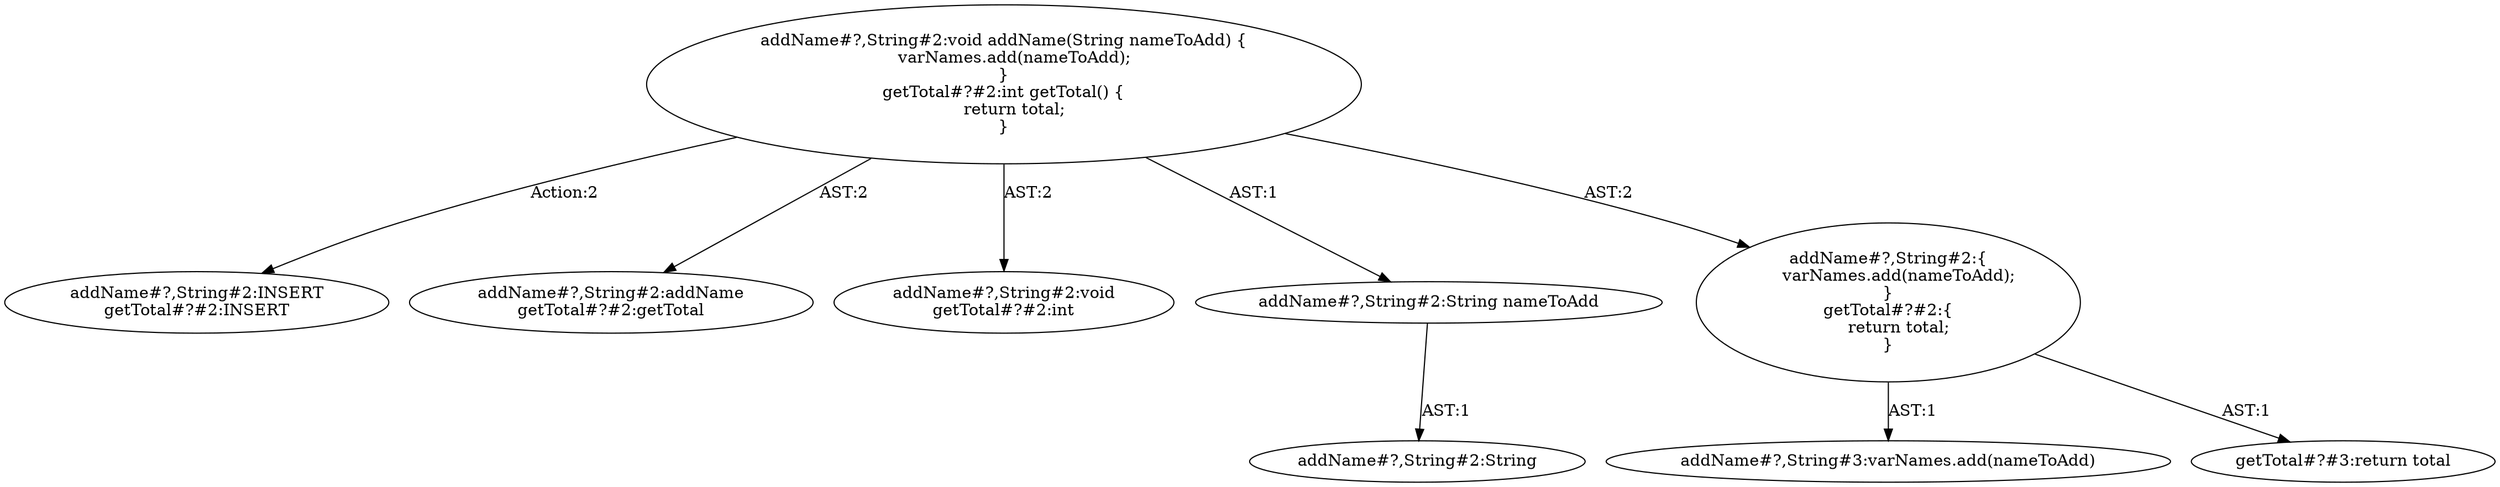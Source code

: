 digraph "Pattern" {
0 [label="addName#?,String#2:INSERT
getTotal#?#2:INSERT" shape=ellipse]
1 [label="addName#?,String#2:void addName(String nameToAdd) \{
    varNames.add(nameToAdd);
\}
getTotal#?#2:int getTotal() \{
    return total;
\}" shape=ellipse]
2 [label="addName#?,String#2:addName
getTotal#?#2:getTotal" shape=ellipse]
3 [label="addName#?,String#2:void
getTotal#?#2:int" shape=ellipse]
4 [label="addName#?,String#2:String nameToAdd" shape=ellipse]
5 [label="addName#?,String#2:String" shape=ellipse]
6 [label="addName#?,String#2:\{
    varNames.add(nameToAdd);
\}
getTotal#?#2:\{
    return total;
\}" shape=ellipse]
7 [label="addName#?,String#3:varNames.add(nameToAdd)" shape=ellipse]
8 [label="getTotal#?#3:return total" shape=ellipse]
1 -> 0 [label="Action:2"];
1 -> 2 [label="AST:2"];
1 -> 3 [label="AST:2"];
1 -> 4 [label="AST:1"];
1 -> 6 [label="AST:2"];
4 -> 5 [label="AST:1"];
6 -> 7 [label="AST:1"];
6 -> 8 [label="AST:1"];
}